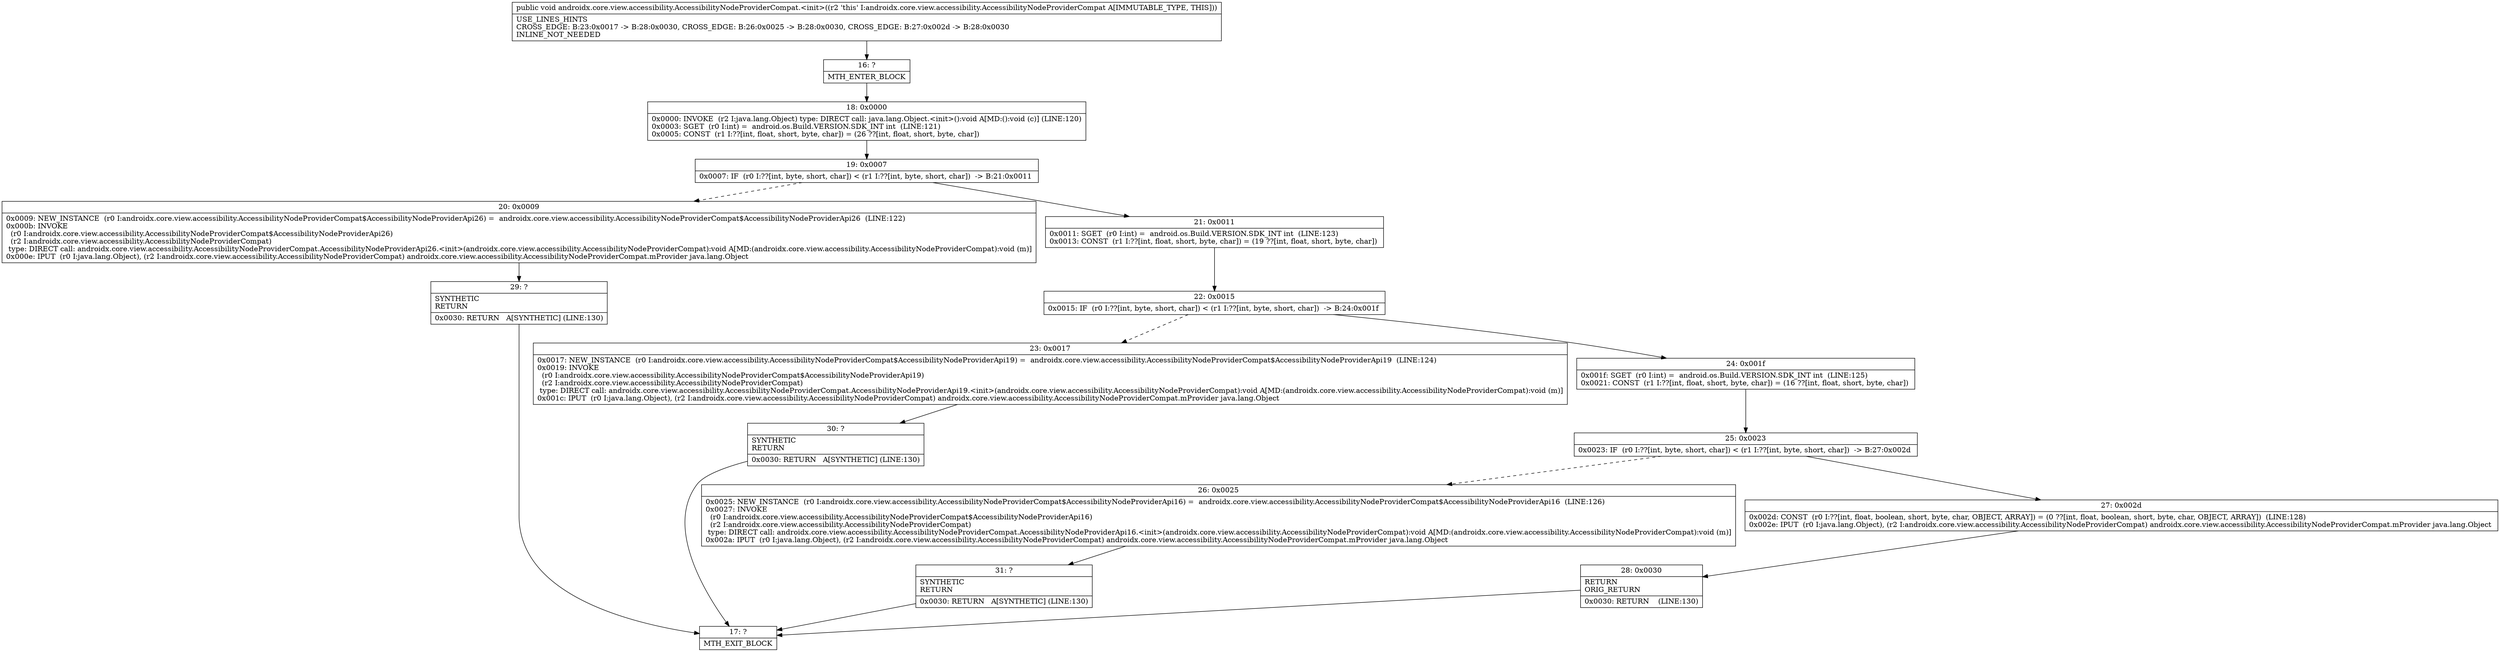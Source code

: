 digraph "CFG forandroidx.core.view.accessibility.AccessibilityNodeProviderCompat.\<init\>()V" {
Node_16 [shape=record,label="{16\:\ ?|MTH_ENTER_BLOCK\l}"];
Node_18 [shape=record,label="{18\:\ 0x0000|0x0000: INVOKE  (r2 I:java.lang.Object) type: DIRECT call: java.lang.Object.\<init\>():void A[MD:():void (c)] (LINE:120)\l0x0003: SGET  (r0 I:int) =  android.os.Build.VERSION.SDK_INT int  (LINE:121)\l0x0005: CONST  (r1 I:??[int, float, short, byte, char]) = (26 ??[int, float, short, byte, char]) \l}"];
Node_19 [shape=record,label="{19\:\ 0x0007|0x0007: IF  (r0 I:??[int, byte, short, char]) \< (r1 I:??[int, byte, short, char])  \-\> B:21:0x0011 \l}"];
Node_20 [shape=record,label="{20\:\ 0x0009|0x0009: NEW_INSTANCE  (r0 I:androidx.core.view.accessibility.AccessibilityNodeProviderCompat$AccessibilityNodeProviderApi26) =  androidx.core.view.accessibility.AccessibilityNodeProviderCompat$AccessibilityNodeProviderApi26  (LINE:122)\l0x000b: INVOKE  \l  (r0 I:androidx.core.view.accessibility.AccessibilityNodeProviderCompat$AccessibilityNodeProviderApi26)\l  (r2 I:androidx.core.view.accessibility.AccessibilityNodeProviderCompat)\l type: DIRECT call: androidx.core.view.accessibility.AccessibilityNodeProviderCompat.AccessibilityNodeProviderApi26.\<init\>(androidx.core.view.accessibility.AccessibilityNodeProviderCompat):void A[MD:(androidx.core.view.accessibility.AccessibilityNodeProviderCompat):void (m)]\l0x000e: IPUT  (r0 I:java.lang.Object), (r2 I:androidx.core.view.accessibility.AccessibilityNodeProviderCompat) androidx.core.view.accessibility.AccessibilityNodeProviderCompat.mProvider java.lang.Object \l}"];
Node_29 [shape=record,label="{29\:\ ?|SYNTHETIC\lRETURN\l|0x0030: RETURN   A[SYNTHETIC] (LINE:130)\l}"];
Node_17 [shape=record,label="{17\:\ ?|MTH_EXIT_BLOCK\l}"];
Node_21 [shape=record,label="{21\:\ 0x0011|0x0011: SGET  (r0 I:int) =  android.os.Build.VERSION.SDK_INT int  (LINE:123)\l0x0013: CONST  (r1 I:??[int, float, short, byte, char]) = (19 ??[int, float, short, byte, char]) \l}"];
Node_22 [shape=record,label="{22\:\ 0x0015|0x0015: IF  (r0 I:??[int, byte, short, char]) \< (r1 I:??[int, byte, short, char])  \-\> B:24:0x001f \l}"];
Node_23 [shape=record,label="{23\:\ 0x0017|0x0017: NEW_INSTANCE  (r0 I:androidx.core.view.accessibility.AccessibilityNodeProviderCompat$AccessibilityNodeProviderApi19) =  androidx.core.view.accessibility.AccessibilityNodeProviderCompat$AccessibilityNodeProviderApi19  (LINE:124)\l0x0019: INVOKE  \l  (r0 I:androidx.core.view.accessibility.AccessibilityNodeProviderCompat$AccessibilityNodeProviderApi19)\l  (r2 I:androidx.core.view.accessibility.AccessibilityNodeProviderCompat)\l type: DIRECT call: androidx.core.view.accessibility.AccessibilityNodeProviderCompat.AccessibilityNodeProviderApi19.\<init\>(androidx.core.view.accessibility.AccessibilityNodeProviderCompat):void A[MD:(androidx.core.view.accessibility.AccessibilityNodeProviderCompat):void (m)]\l0x001c: IPUT  (r0 I:java.lang.Object), (r2 I:androidx.core.view.accessibility.AccessibilityNodeProviderCompat) androidx.core.view.accessibility.AccessibilityNodeProviderCompat.mProvider java.lang.Object \l}"];
Node_30 [shape=record,label="{30\:\ ?|SYNTHETIC\lRETURN\l|0x0030: RETURN   A[SYNTHETIC] (LINE:130)\l}"];
Node_24 [shape=record,label="{24\:\ 0x001f|0x001f: SGET  (r0 I:int) =  android.os.Build.VERSION.SDK_INT int  (LINE:125)\l0x0021: CONST  (r1 I:??[int, float, short, byte, char]) = (16 ??[int, float, short, byte, char]) \l}"];
Node_25 [shape=record,label="{25\:\ 0x0023|0x0023: IF  (r0 I:??[int, byte, short, char]) \< (r1 I:??[int, byte, short, char])  \-\> B:27:0x002d \l}"];
Node_26 [shape=record,label="{26\:\ 0x0025|0x0025: NEW_INSTANCE  (r0 I:androidx.core.view.accessibility.AccessibilityNodeProviderCompat$AccessibilityNodeProviderApi16) =  androidx.core.view.accessibility.AccessibilityNodeProviderCompat$AccessibilityNodeProviderApi16  (LINE:126)\l0x0027: INVOKE  \l  (r0 I:androidx.core.view.accessibility.AccessibilityNodeProviderCompat$AccessibilityNodeProviderApi16)\l  (r2 I:androidx.core.view.accessibility.AccessibilityNodeProviderCompat)\l type: DIRECT call: androidx.core.view.accessibility.AccessibilityNodeProviderCompat.AccessibilityNodeProviderApi16.\<init\>(androidx.core.view.accessibility.AccessibilityNodeProviderCompat):void A[MD:(androidx.core.view.accessibility.AccessibilityNodeProviderCompat):void (m)]\l0x002a: IPUT  (r0 I:java.lang.Object), (r2 I:androidx.core.view.accessibility.AccessibilityNodeProviderCompat) androidx.core.view.accessibility.AccessibilityNodeProviderCompat.mProvider java.lang.Object \l}"];
Node_31 [shape=record,label="{31\:\ ?|SYNTHETIC\lRETURN\l|0x0030: RETURN   A[SYNTHETIC] (LINE:130)\l}"];
Node_27 [shape=record,label="{27\:\ 0x002d|0x002d: CONST  (r0 I:??[int, float, boolean, short, byte, char, OBJECT, ARRAY]) = (0 ??[int, float, boolean, short, byte, char, OBJECT, ARRAY])  (LINE:128)\l0x002e: IPUT  (r0 I:java.lang.Object), (r2 I:androidx.core.view.accessibility.AccessibilityNodeProviderCompat) androidx.core.view.accessibility.AccessibilityNodeProviderCompat.mProvider java.lang.Object \l}"];
Node_28 [shape=record,label="{28\:\ 0x0030|RETURN\lORIG_RETURN\l|0x0030: RETURN    (LINE:130)\l}"];
MethodNode[shape=record,label="{public void androidx.core.view.accessibility.AccessibilityNodeProviderCompat.\<init\>((r2 'this' I:androidx.core.view.accessibility.AccessibilityNodeProviderCompat A[IMMUTABLE_TYPE, THIS]))  | USE_LINES_HINTS\lCROSS_EDGE: B:23:0x0017 \-\> B:28:0x0030, CROSS_EDGE: B:26:0x0025 \-\> B:28:0x0030, CROSS_EDGE: B:27:0x002d \-\> B:28:0x0030\lINLINE_NOT_NEEDED\l}"];
MethodNode -> Node_16;Node_16 -> Node_18;
Node_18 -> Node_19;
Node_19 -> Node_20[style=dashed];
Node_19 -> Node_21;
Node_20 -> Node_29;
Node_29 -> Node_17;
Node_21 -> Node_22;
Node_22 -> Node_23[style=dashed];
Node_22 -> Node_24;
Node_23 -> Node_30;
Node_30 -> Node_17;
Node_24 -> Node_25;
Node_25 -> Node_26[style=dashed];
Node_25 -> Node_27;
Node_26 -> Node_31;
Node_31 -> Node_17;
Node_27 -> Node_28;
Node_28 -> Node_17;
}

